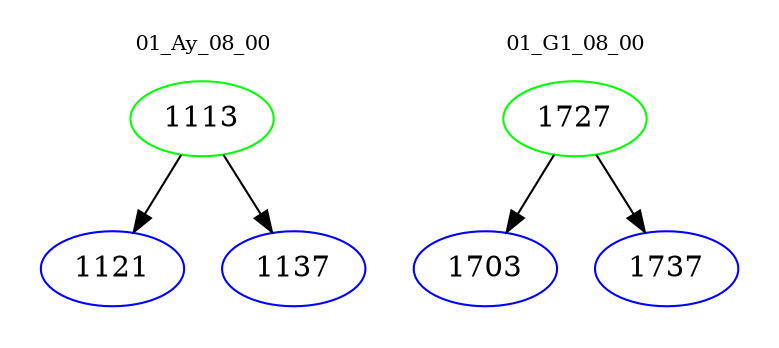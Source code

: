 digraph{
subgraph cluster_0 {
color = white
label = "01_Ay_08_00";
fontsize=10;
T0_1113 [label="1113", color="green"]
T0_1113 -> T0_1121 [color="black"]
T0_1121 [label="1121", color="blue"]
T0_1113 -> T0_1137 [color="black"]
T0_1137 [label="1137", color="blue"]
}
subgraph cluster_1 {
color = white
label = "01_G1_08_00";
fontsize=10;
T1_1727 [label="1727", color="green"]
T1_1727 -> T1_1703 [color="black"]
T1_1703 [label="1703", color="blue"]
T1_1727 -> T1_1737 [color="black"]
T1_1737 [label="1737", color="blue"]
}
}
